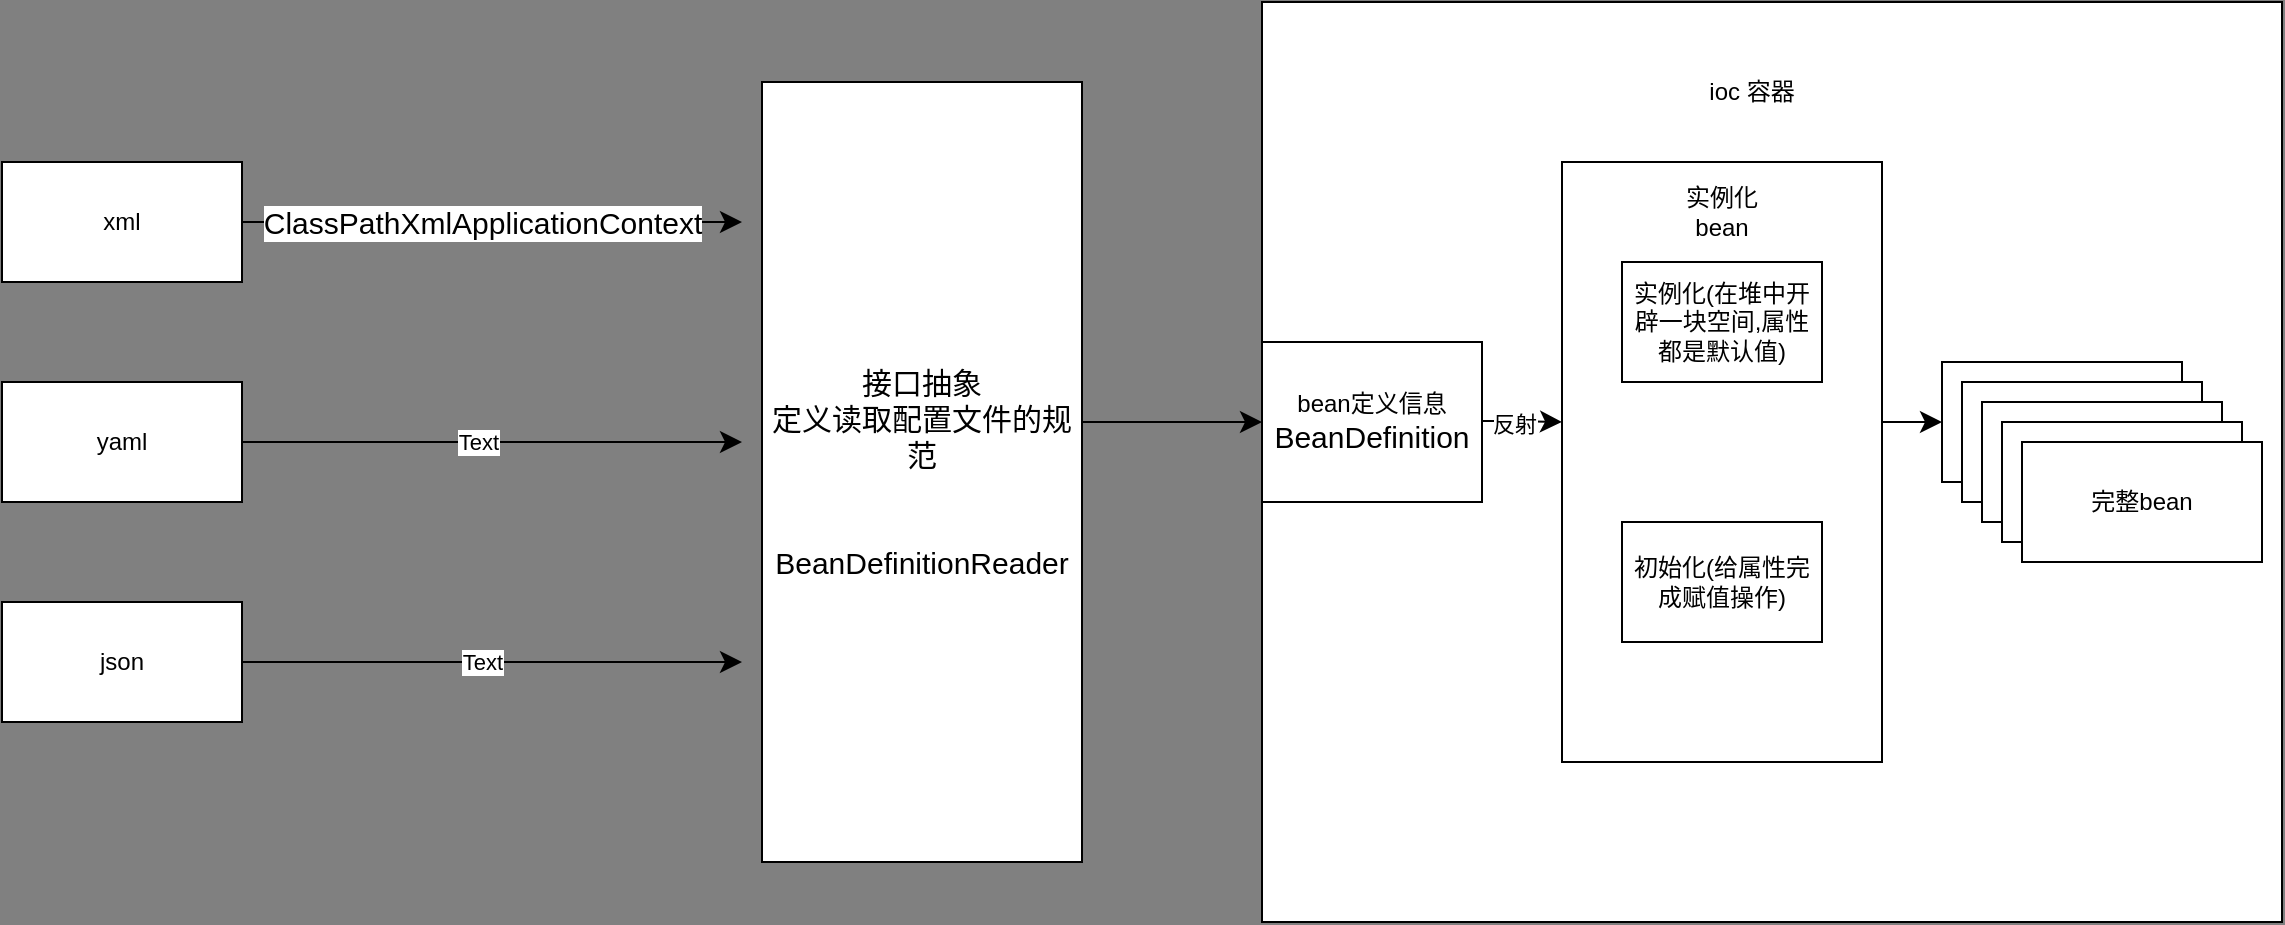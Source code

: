<mxfile version="24.7.5">
  <diagram name="第 1 页" id="_tVUhnaGNXty3jyY5I3W">
    <mxGraphModel dx="2074" dy="1193" grid="1" gridSize="10" guides="1" tooltips="1" connect="1" arrows="1" fold="1" page="1" pageScale="1" pageWidth="1600" pageHeight="900" background="#808080" math="0" shadow="0">
      <root>
        <mxCell id="0" />
        <mxCell id="1" parent="0" />
        <mxCell id="ZQNpyQsOxcMmFD1VXHvY-2" value="" style="rounded=0;whiteSpace=wrap;html=1;" parent="1" vertex="1">
          <mxGeometry x="640" y="150" width="510" height="460" as="geometry" />
        </mxCell>
        <mxCell id="ZQNpyQsOxcMmFD1VXHvY-4" value="ioc 容器" style="text;html=1;align=center;verticalAlign=middle;whiteSpace=wrap;rounded=0;" parent="1" vertex="1">
          <mxGeometry x="855" y="180" width="60" height="30" as="geometry" />
        </mxCell>
        <mxCell id="ZQNpyQsOxcMmFD1VXHvY-39" value="bean定义信息&lt;div style=&quot;font-size: 15px;&quot;&gt;BeanDefinition&lt;/div&gt;" style="rounded=0;whiteSpace=wrap;html=1;" parent="1" vertex="1">
          <mxGeometry x="640" y="320" width="110" height="80" as="geometry" />
        </mxCell>
        <mxCell id="ZQNpyQsOxcMmFD1VXHvY-41" value="&lt;font style=&quot;font-size: 15px;&quot;&gt;接口抽象&lt;/font&gt;&lt;div style=&quot;font-size: 15px;&quot;&gt;&lt;font style=&quot;font-size: 15px;&quot;&gt;定义读取配置文件的规范&lt;/font&gt;&lt;/div&gt;&lt;div style=&quot;font-size: 15px;&quot;&gt;&lt;font style=&quot;font-size: 15px;&quot;&gt;&lt;br&gt;&lt;/font&gt;&lt;/div&gt;&lt;div style=&quot;font-size: 15px;&quot;&gt;&lt;font style=&quot;font-size: 15px;&quot;&gt;&lt;br&gt;&lt;/font&gt;&lt;/div&gt;&lt;div style=&quot;font-size: 15px;&quot;&gt;BeanDefinitionReader&lt;/div&gt;" style="rounded=0;whiteSpace=wrap;html=1;" parent="1" vertex="1">
          <mxGeometry x="390" y="190" width="160" height="390" as="geometry" />
        </mxCell>
        <mxCell id="ZQNpyQsOxcMmFD1VXHvY-44" value="xml" style="rounded=0;whiteSpace=wrap;html=1;" parent="1" vertex="1">
          <mxGeometry x="10" y="230" width="120" height="60" as="geometry" />
        </mxCell>
        <mxCell id="ZQNpyQsOxcMmFD1VXHvY-46" value="yaml" style="rounded=0;whiteSpace=wrap;html=1;" parent="1" vertex="1">
          <mxGeometry x="10" y="340" width="120" height="60" as="geometry" />
        </mxCell>
        <mxCell id="ZQNpyQsOxcMmFD1VXHvY-47" value="json" style="rounded=0;whiteSpace=wrap;html=1;" parent="1" vertex="1">
          <mxGeometry x="10" y="450" width="120" height="60" as="geometry" />
        </mxCell>
        <mxCell id="ZQNpyQsOxcMmFD1VXHvY-49" value="" style="edgeStyle=segmentEdgeStyle;endArrow=classic;html=1;curved=0;rounded=0;endSize=8;startSize=8;" parent="1" edge="1">
          <mxGeometry width="50" height="50" relative="1" as="geometry">
            <mxPoint x="550" y="360" as="sourcePoint" />
            <mxPoint x="640" y="360" as="targetPoint" />
            <Array as="points" />
          </mxGeometry>
        </mxCell>
        <mxCell id="ZQNpyQsOxcMmFD1VXHvY-50" value="" style="edgeStyle=segmentEdgeStyle;endArrow=classic;html=1;curved=0;rounded=0;endSize=8;startSize=8;exitX=1;exitY=0.5;exitDx=0;exitDy=0;" parent="1" source="ZQNpyQsOxcMmFD1VXHvY-44" edge="1">
          <mxGeometry width="50" height="50" relative="1" as="geometry">
            <mxPoint x="310" y="259.5" as="sourcePoint" />
            <mxPoint x="380" y="260" as="targetPoint" />
            <Array as="points" />
          </mxGeometry>
        </mxCell>
        <mxCell id="ZQNpyQsOxcMmFD1VXHvY-72" value="&lt;font style=&quot;font-size: 15px;&quot;&gt;ClassPathXmlApplicationContext&lt;/font&gt;" style="edgeLabel;html=1;align=center;verticalAlign=middle;resizable=0;points=[];" parent="ZQNpyQsOxcMmFD1VXHvY-50" vertex="1" connectable="0">
          <mxGeometry x="-0.16" y="-2" relative="1" as="geometry">
            <mxPoint x="15" y="-2" as="offset" />
          </mxGeometry>
        </mxCell>
        <mxCell id="ZQNpyQsOxcMmFD1VXHvY-53" value="" style="edgeStyle=segmentEdgeStyle;endArrow=classic;html=1;curved=0;rounded=0;endSize=8;startSize=8;exitX=1;exitY=0.5;exitDx=0;exitDy=0;" parent="1" source="ZQNpyQsOxcMmFD1VXHvY-47" edge="1">
          <mxGeometry width="50" height="50" relative="1" as="geometry">
            <mxPoint x="310" y="479.5" as="sourcePoint" />
            <mxPoint x="380" y="480" as="targetPoint" />
            <Array as="points" />
          </mxGeometry>
        </mxCell>
        <mxCell id="ZQNpyQsOxcMmFD1VXHvY-74" value="Text" style="edgeLabel;html=1;align=center;verticalAlign=middle;resizable=0;points=[];" parent="ZQNpyQsOxcMmFD1VXHvY-53" vertex="1" connectable="0">
          <mxGeometry x="-0.04" relative="1" as="geometry">
            <mxPoint as="offset" />
          </mxGeometry>
        </mxCell>
        <mxCell id="ZQNpyQsOxcMmFD1VXHvY-54" value="" style="edgeStyle=segmentEdgeStyle;endArrow=classic;html=1;curved=0;rounded=0;endSize=8;startSize=8;exitX=1;exitY=0.5;exitDx=0;exitDy=0;" parent="1" source="ZQNpyQsOxcMmFD1VXHvY-46" edge="1">
          <mxGeometry width="50" height="50" relative="1" as="geometry">
            <mxPoint x="310" y="369.5" as="sourcePoint" />
            <mxPoint x="380" y="370" as="targetPoint" />
            <Array as="points" />
          </mxGeometry>
        </mxCell>
        <mxCell id="ZQNpyQsOxcMmFD1VXHvY-73" value="Text" style="edgeLabel;html=1;align=center;verticalAlign=middle;resizable=0;points=[];" parent="ZQNpyQsOxcMmFD1VXHvY-54" vertex="1" connectable="0">
          <mxGeometry x="-0.056" relative="1" as="geometry">
            <mxPoint as="offset" />
          </mxGeometry>
        </mxCell>
        <mxCell id="ZQNpyQsOxcMmFD1VXHvY-68" value="&lt;div data-darkreader-inline-bgcolor=&quot;&quot; style=&quot;background-color: rgb(38, 50, 56); --darkreader-inline-bgcolor: #1e282d;&quot;&gt;&lt;pre style=&quot;font-family: &amp;quot;JetBrains Mono&amp;quot;, monospace;&quot;&gt;&lt;br&gt;&lt;/pre&gt;&lt;/div&gt;" style="text;html=1;align=center;verticalAlign=middle;resizable=0;points=[];autosize=1;" parent="1" vertex="1">
          <mxGeometry x="245" y="210" width="20" height="50" as="geometry" />
        </mxCell>
        <mxCell id="ZQNpyQsOxcMmFD1VXHvY-75" value="" style="rounded=0;whiteSpace=wrap;html=1;" parent="1" vertex="1">
          <mxGeometry x="790" y="230" width="160" height="300" as="geometry" />
        </mxCell>
        <mxCell id="ZQNpyQsOxcMmFD1VXHvY-76" value="" style="edgeStyle=segmentEdgeStyle;endArrow=classic;html=1;curved=0;rounded=0;endSize=8;startSize=8;" parent="1" edge="1">
          <mxGeometry width="50" height="50" relative="1" as="geometry">
            <mxPoint x="750" y="359.5" as="sourcePoint" />
            <mxPoint x="790" y="360" as="targetPoint" />
            <Array as="points">
              <mxPoint x="768" y="359" />
            </Array>
          </mxGeometry>
        </mxCell>
        <mxCell id="ZQNpyQsOxcMmFD1VXHvY-79" value="反射" style="edgeLabel;html=1;align=center;verticalAlign=middle;resizable=0;points=[];" parent="ZQNpyQsOxcMmFD1VXHvY-76" vertex="1" connectable="0">
          <mxGeometry x="-0.2" y="-2" relative="1" as="geometry">
            <mxPoint y="-1" as="offset" />
          </mxGeometry>
        </mxCell>
        <mxCell id="ZQNpyQsOxcMmFD1VXHvY-77" value="实例化bean" style="text;html=1;align=center;verticalAlign=middle;whiteSpace=wrap;rounded=0;" parent="1" vertex="1">
          <mxGeometry x="840" y="240" width="60" height="30" as="geometry" />
        </mxCell>
        <mxCell id="ZQNpyQsOxcMmFD1VXHvY-80" value="实例化(在堆中开辟一块空间,属性都是默认值)" style="rounded=0;whiteSpace=wrap;html=1;" parent="1" vertex="1">
          <mxGeometry x="820" y="280" width="100" height="60" as="geometry" />
        </mxCell>
        <mxCell id="ZQNpyQsOxcMmFD1VXHvY-81" value="初始化(给属性完成赋值操作)" style="rounded=0;whiteSpace=wrap;html=1;" parent="1" vertex="1">
          <mxGeometry x="820" y="410" width="100" height="60" as="geometry" />
        </mxCell>
        <mxCell id="ZQNpyQsOxcMmFD1VXHvY-82" value="完整bean" style="rounded=0;whiteSpace=wrap;html=1;" parent="1" vertex="1">
          <mxGeometry x="980" y="330" width="120" height="60" as="geometry" />
        </mxCell>
        <mxCell id="ZQNpyQsOxcMmFD1VXHvY-83" value="完整bean" style="rounded=0;whiteSpace=wrap;html=1;" parent="1" vertex="1">
          <mxGeometry x="990" y="340" width="120" height="60" as="geometry" />
        </mxCell>
        <mxCell id="ZQNpyQsOxcMmFD1VXHvY-84" value="完整bean" style="rounded=0;whiteSpace=wrap;html=1;" parent="1" vertex="1">
          <mxGeometry x="1000" y="350" width="120" height="60" as="geometry" />
        </mxCell>
        <mxCell id="ZQNpyQsOxcMmFD1VXHvY-85" value="完整bean" style="rounded=0;whiteSpace=wrap;html=1;" parent="1" vertex="1">
          <mxGeometry x="1010" y="360" width="120" height="60" as="geometry" />
        </mxCell>
        <mxCell id="ZQNpyQsOxcMmFD1VXHvY-86" value="完整bean" style="rounded=0;whiteSpace=wrap;html=1;" parent="1" vertex="1">
          <mxGeometry x="1020" y="370" width="120" height="60" as="geometry" />
        </mxCell>
        <mxCell id="ZQNpyQsOxcMmFD1VXHvY-87" value="" style="edgeStyle=segmentEdgeStyle;endArrow=classic;html=1;curved=0;rounded=0;endSize=8;startSize=8;" parent="1" edge="1">
          <mxGeometry width="50" height="50" relative="1" as="geometry">
            <mxPoint x="950" y="360" as="sourcePoint" />
            <mxPoint x="980" y="360" as="targetPoint" />
            <Array as="points">
              <mxPoint x="960" y="360" />
              <mxPoint x="960" y="360" />
            </Array>
          </mxGeometry>
        </mxCell>
      </root>
    </mxGraphModel>
  </diagram>
</mxfile>

